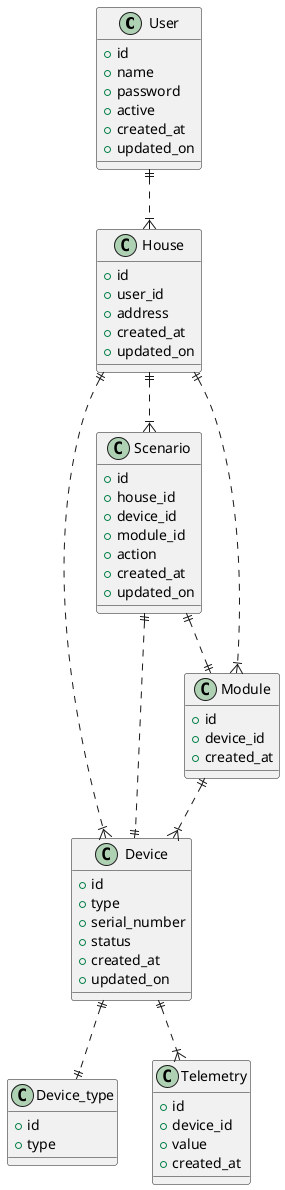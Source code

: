 @startuml

class User {
+ id
+ name
+password
+active
+created_at
+updated_on
}

class House{
+ id
+ user_id
+ address
+ created_at
+ updated_on
}

class Device {
+ id
+ type
+ serial_number
+ status
+ created_at
+ updated_on
}

class Device_type{
+ id
+ type
}

class Telemetry{
+ id
+ device_id
+ value
+ created_at
}

class Scenario{
+ id
+ house_id
+ device_id
+ module_id
+ action
+ created_at
+ updated_on
}

class Module{
+ id
+ device_id
+ created_at
}

User ||..|{ House
House||..|{ Device 
House||..|{ Module
House||..|{ Scenario
Scenario||..|| Device
Scenario||..|| Module
Module||..|{ Device
Device ||..|| Device_type
Device ||..|{ Telemetry

@enduml